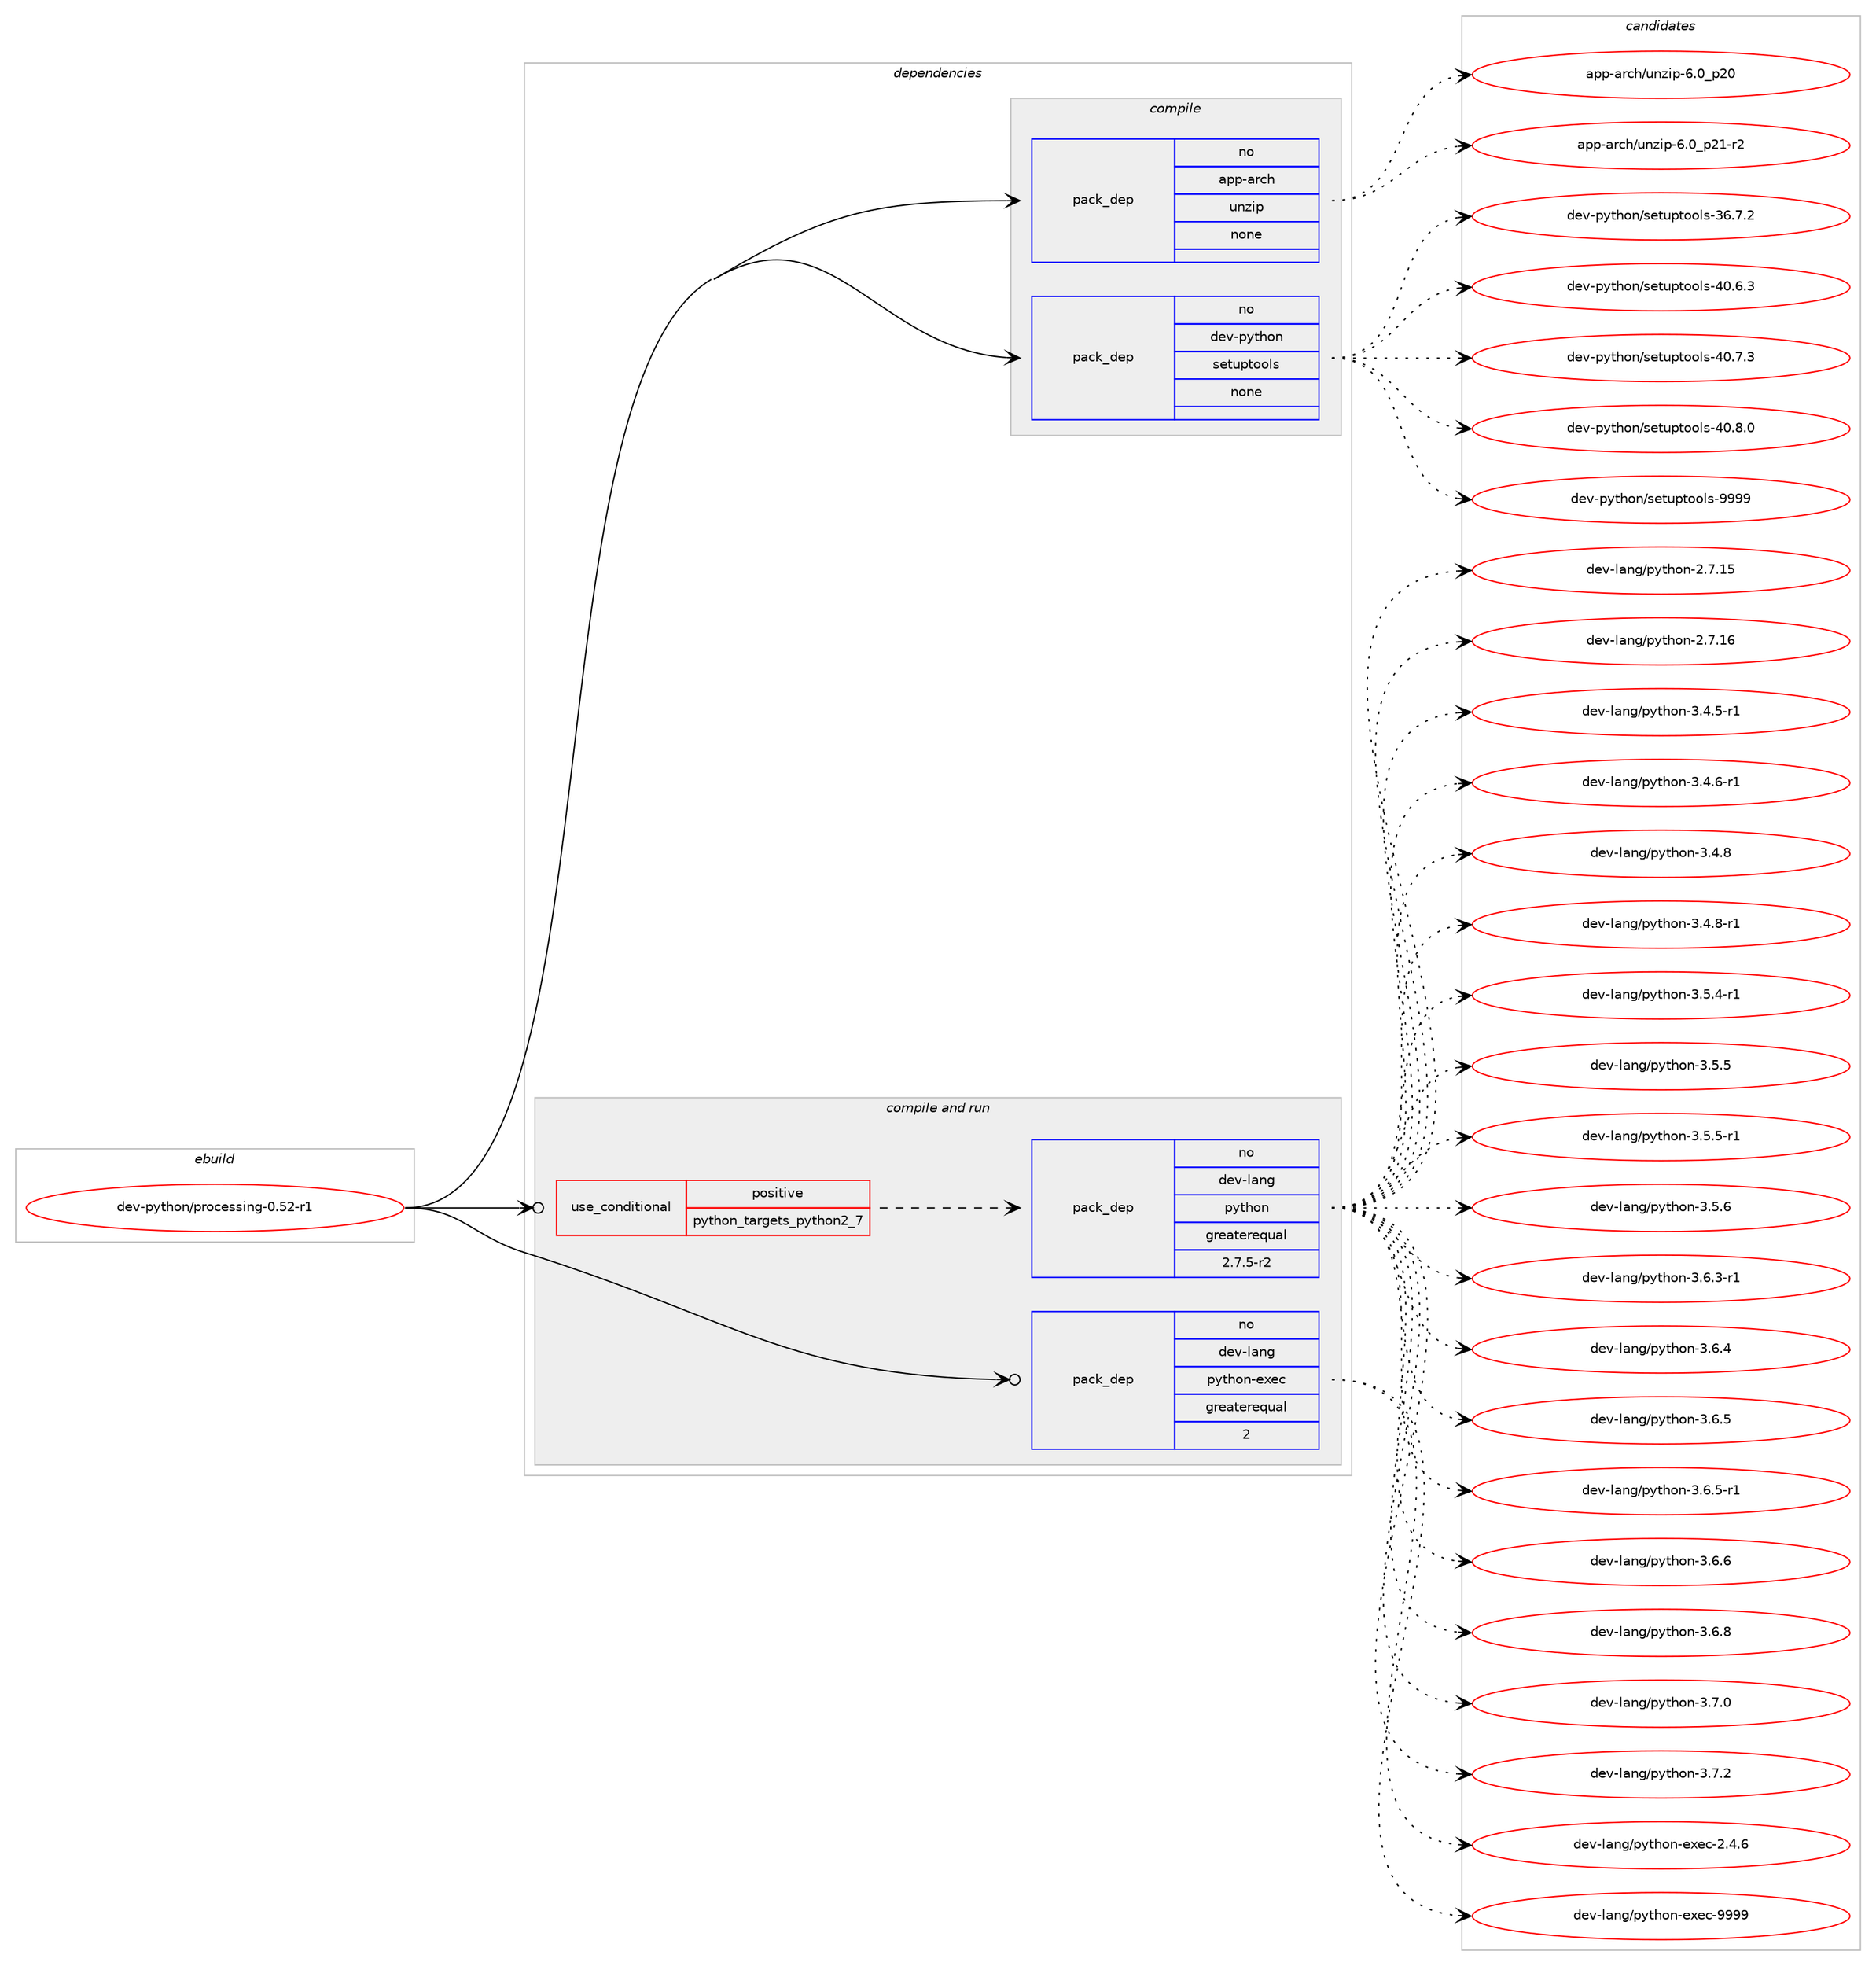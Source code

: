digraph prolog {

# *************
# Graph options
# *************

newrank=true;
concentrate=true;
compound=true;
graph [rankdir=LR,fontname=Helvetica,fontsize=10,ranksep=1.5];#, ranksep=2.5, nodesep=0.2];
edge  [arrowhead=vee];
node  [fontname=Helvetica,fontsize=10];

# **********
# The ebuild
# **********

subgraph cluster_leftcol {
color=gray;
rank=same;
label=<<i>ebuild</i>>;
id [label="dev-python/processing-0.52-r1", color=red, width=4, href="../dev-python/processing-0.52-r1.svg"];
}

# ****************
# The dependencies
# ****************

subgraph cluster_midcol {
color=gray;
label=<<i>dependencies</i>>;
subgraph cluster_compile {
fillcolor="#eeeeee";
style=filled;
label=<<i>compile</i>>;
subgraph pack1023367 {
dependency1426495 [label=<<TABLE BORDER="0" CELLBORDER="1" CELLSPACING="0" CELLPADDING="4" WIDTH="220"><TR><TD ROWSPAN="6" CELLPADDING="30">pack_dep</TD></TR><TR><TD WIDTH="110">no</TD></TR><TR><TD>app-arch</TD></TR><TR><TD>unzip</TD></TR><TR><TD>none</TD></TR><TR><TD></TD></TR></TABLE>>, shape=none, color=blue];
}
id:e -> dependency1426495:w [weight=20,style="solid",arrowhead="vee"];
subgraph pack1023368 {
dependency1426496 [label=<<TABLE BORDER="0" CELLBORDER="1" CELLSPACING="0" CELLPADDING="4" WIDTH="220"><TR><TD ROWSPAN="6" CELLPADDING="30">pack_dep</TD></TR><TR><TD WIDTH="110">no</TD></TR><TR><TD>dev-python</TD></TR><TR><TD>setuptools</TD></TR><TR><TD>none</TD></TR><TR><TD></TD></TR></TABLE>>, shape=none, color=blue];
}
id:e -> dependency1426496:w [weight=20,style="solid",arrowhead="vee"];
}
subgraph cluster_compileandrun {
fillcolor="#eeeeee";
style=filled;
label=<<i>compile and run</i>>;
subgraph cond379818 {
dependency1426497 [label=<<TABLE BORDER="0" CELLBORDER="1" CELLSPACING="0" CELLPADDING="4"><TR><TD ROWSPAN="3" CELLPADDING="10">use_conditional</TD></TR><TR><TD>positive</TD></TR><TR><TD>python_targets_python2_7</TD></TR></TABLE>>, shape=none, color=red];
subgraph pack1023369 {
dependency1426498 [label=<<TABLE BORDER="0" CELLBORDER="1" CELLSPACING="0" CELLPADDING="4" WIDTH="220"><TR><TD ROWSPAN="6" CELLPADDING="30">pack_dep</TD></TR><TR><TD WIDTH="110">no</TD></TR><TR><TD>dev-lang</TD></TR><TR><TD>python</TD></TR><TR><TD>greaterequal</TD></TR><TR><TD>2.7.5-r2</TD></TR></TABLE>>, shape=none, color=blue];
}
dependency1426497:e -> dependency1426498:w [weight=20,style="dashed",arrowhead="vee"];
}
id:e -> dependency1426497:w [weight=20,style="solid",arrowhead="odotvee"];
subgraph pack1023370 {
dependency1426499 [label=<<TABLE BORDER="0" CELLBORDER="1" CELLSPACING="0" CELLPADDING="4" WIDTH="220"><TR><TD ROWSPAN="6" CELLPADDING="30">pack_dep</TD></TR><TR><TD WIDTH="110">no</TD></TR><TR><TD>dev-lang</TD></TR><TR><TD>python-exec</TD></TR><TR><TD>greaterequal</TD></TR><TR><TD>2</TD></TR></TABLE>>, shape=none, color=blue];
}
id:e -> dependency1426499:w [weight=20,style="solid",arrowhead="odotvee"];
}
subgraph cluster_run {
fillcolor="#eeeeee";
style=filled;
label=<<i>run</i>>;
}
}

# **************
# The candidates
# **************

subgraph cluster_choices {
rank=same;
color=gray;
label=<<i>candidates</i>>;

subgraph choice1023367 {
color=black;
nodesep=1;
choice971121124597114991044711711012210511245544648951125048 [label="app-arch/unzip-6.0_p20", color=red, width=4,href="../app-arch/unzip-6.0_p20.svg"];
choice9711211245971149910447117110122105112455446489511250494511450 [label="app-arch/unzip-6.0_p21-r2", color=red, width=4,href="../app-arch/unzip-6.0_p21-r2.svg"];
dependency1426495:e -> choice971121124597114991044711711012210511245544648951125048:w [style=dotted,weight="100"];
dependency1426495:e -> choice9711211245971149910447117110122105112455446489511250494511450:w [style=dotted,weight="100"];
}
subgraph choice1023368 {
color=black;
nodesep=1;
choice100101118451121211161041111104711510111611711211611111110811545515446554650 [label="dev-python/setuptools-36.7.2", color=red, width=4,href="../dev-python/setuptools-36.7.2.svg"];
choice100101118451121211161041111104711510111611711211611111110811545524846544651 [label="dev-python/setuptools-40.6.3", color=red, width=4,href="../dev-python/setuptools-40.6.3.svg"];
choice100101118451121211161041111104711510111611711211611111110811545524846554651 [label="dev-python/setuptools-40.7.3", color=red, width=4,href="../dev-python/setuptools-40.7.3.svg"];
choice100101118451121211161041111104711510111611711211611111110811545524846564648 [label="dev-python/setuptools-40.8.0", color=red, width=4,href="../dev-python/setuptools-40.8.0.svg"];
choice10010111845112121116104111110471151011161171121161111111081154557575757 [label="dev-python/setuptools-9999", color=red, width=4,href="../dev-python/setuptools-9999.svg"];
dependency1426496:e -> choice100101118451121211161041111104711510111611711211611111110811545515446554650:w [style=dotted,weight="100"];
dependency1426496:e -> choice100101118451121211161041111104711510111611711211611111110811545524846544651:w [style=dotted,weight="100"];
dependency1426496:e -> choice100101118451121211161041111104711510111611711211611111110811545524846554651:w [style=dotted,weight="100"];
dependency1426496:e -> choice100101118451121211161041111104711510111611711211611111110811545524846564648:w [style=dotted,weight="100"];
dependency1426496:e -> choice10010111845112121116104111110471151011161171121161111111081154557575757:w [style=dotted,weight="100"];
}
subgraph choice1023369 {
color=black;
nodesep=1;
choice10010111845108971101034711212111610411111045504655464953 [label="dev-lang/python-2.7.15", color=red, width=4,href="../dev-lang/python-2.7.15.svg"];
choice10010111845108971101034711212111610411111045504655464954 [label="dev-lang/python-2.7.16", color=red, width=4,href="../dev-lang/python-2.7.16.svg"];
choice1001011184510897110103471121211161041111104551465246534511449 [label="dev-lang/python-3.4.5-r1", color=red, width=4,href="../dev-lang/python-3.4.5-r1.svg"];
choice1001011184510897110103471121211161041111104551465246544511449 [label="dev-lang/python-3.4.6-r1", color=red, width=4,href="../dev-lang/python-3.4.6-r1.svg"];
choice100101118451089711010347112121116104111110455146524656 [label="dev-lang/python-3.4.8", color=red, width=4,href="../dev-lang/python-3.4.8.svg"];
choice1001011184510897110103471121211161041111104551465246564511449 [label="dev-lang/python-3.4.8-r1", color=red, width=4,href="../dev-lang/python-3.4.8-r1.svg"];
choice1001011184510897110103471121211161041111104551465346524511449 [label="dev-lang/python-3.5.4-r1", color=red, width=4,href="../dev-lang/python-3.5.4-r1.svg"];
choice100101118451089711010347112121116104111110455146534653 [label="dev-lang/python-3.5.5", color=red, width=4,href="../dev-lang/python-3.5.5.svg"];
choice1001011184510897110103471121211161041111104551465346534511449 [label="dev-lang/python-3.5.5-r1", color=red, width=4,href="../dev-lang/python-3.5.5-r1.svg"];
choice100101118451089711010347112121116104111110455146534654 [label="dev-lang/python-3.5.6", color=red, width=4,href="../dev-lang/python-3.5.6.svg"];
choice1001011184510897110103471121211161041111104551465446514511449 [label="dev-lang/python-3.6.3-r1", color=red, width=4,href="../dev-lang/python-3.6.3-r1.svg"];
choice100101118451089711010347112121116104111110455146544652 [label="dev-lang/python-3.6.4", color=red, width=4,href="../dev-lang/python-3.6.4.svg"];
choice100101118451089711010347112121116104111110455146544653 [label="dev-lang/python-3.6.5", color=red, width=4,href="../dev-lang/python-3.6.5.svg"];
choice1001011184510897110103471121211161041111104551465446534511449 [label="dev-lang/python-3.6.5-r1", color=red, width=4,href="../dev-lang/python-3.6.5-r1.svg"];
choice100101118451089711010347112121116104111110455146544654 [label="dev-lang/python-3.6.6", color=red, width=4,href="../dev-lang/python-3.6.6.svg"];
choice100101118451089711010347112121116104111110455146544656 [label="dev-lang/python-3.6.8", color=red, width=4,href="../dev-lang/python-3.6.8.svg"];
choice100101118451089711010347112121116104111110455146554648 [label="dev-lang/python-3.7.0", color=red, width=4,href="../dev-lang/python-3.7.0.svg"];
choice100101118451089711010347112121116104111110455146554650 [label="dev-lang/python-3.7.2", color=red, width=4,href="../dev-lang/python-3.7.2.svg"];
dependency1426498:e -> choice10010111845108971101034711212111610411111045504655464953:w [style=dotted,weight="100"];
dependency1426498:e -> choice10010111845108971101034711212111610411111045504655464954:w [style=dotted,weight="100"];
dependency1426498:e -> choice1001011184510897110103471121211161041111104551465246534511449:w [style=dotted,weight="100"];
dependency1426498:e -> choice1001011184510897110103471121211161041111104551465246544511449:w [style=dotted,weight="100"];
dependency1426498:e -> choice100101118451089711010347112121116104111110455146524656:w [style=dotted,weight="100"];
dependency1426498:e -> choice1001011184510897110103471121211161041111104551465246564511449:w [style=dotted,weight="100"];
dependency1426498:e -> choice1001011184510897110103471121211161041111104551465346524511449:w [style=dotted,weight="100"];
dependency1426498:e -> choice100101118451089711010347112121116104111110455146534653:w [style=dotted,weight="100"];
dependency1426498:e -> choice1001011184510897110103471121211161041111104551465346534511449:w [style=dotted,weight="100"];
dependency1426498:e -> choice100101118451089711010347112121116104111110455146534654:w [style=dotted,weight="100"];
dependency1426498:e -> choice1001011184510897110103471121211161041111104551465446514511449:w [style=dotted,weight="100"];
dependency1426498:e -> choice100101118451089711010347112121116104111110455146544652:w [style=dotted,weight="100"];
dependency1426498:e -> choice100101118451089711010347112121116104111110455146544653:w [style=dotted,weight="100"];
dependency1426498:e -> choice1001011184510897110103471121211161041111104551465446534511449:w [style=dotted,weight="100"];
dependency1426498:e -> choice100101118451089711010347112121116104111110455146544654:w [style=dotted,weight="100"];
dependency1426498:e -> choice100101118451089711010347112121116104111110455146544656:w [style=dotted,weight="100"];
dependency1426498:e -> choice100101118451089711010347112121116104111110455146554648:w [style=dotted,weight="100"];
dependency1426498:e -> choice100101118451089711010347112121116104111110455146554650:w [style=dotted,weight="100"];
}
subgraph choice1023370 {
color=black;
nodesep=1;
choice1001011184510897110103471121211161041111104510112010199455046524654 [label="dev-lang/python-exec-2.4.6", color=red, width=4,href="../dev-lang/python-exec-2.4.6.svg"];
choice10010111845108971101034711212111610411111045101120101994557575757 [label="dev-lang/python-exec-9999", color=red, width=4,href="../dev-lang/python-exec-9999.svg"];
dependency1426499:e -> choice1001011184510897110103471121211161041111104510112010199455046524654:w [style=dotted,weight="100"];
dependency1426499:e -> choice10010111845108971101034711212111610411111045101120101994557575757:w [style=dotted,weight="100"];
}
}

}
